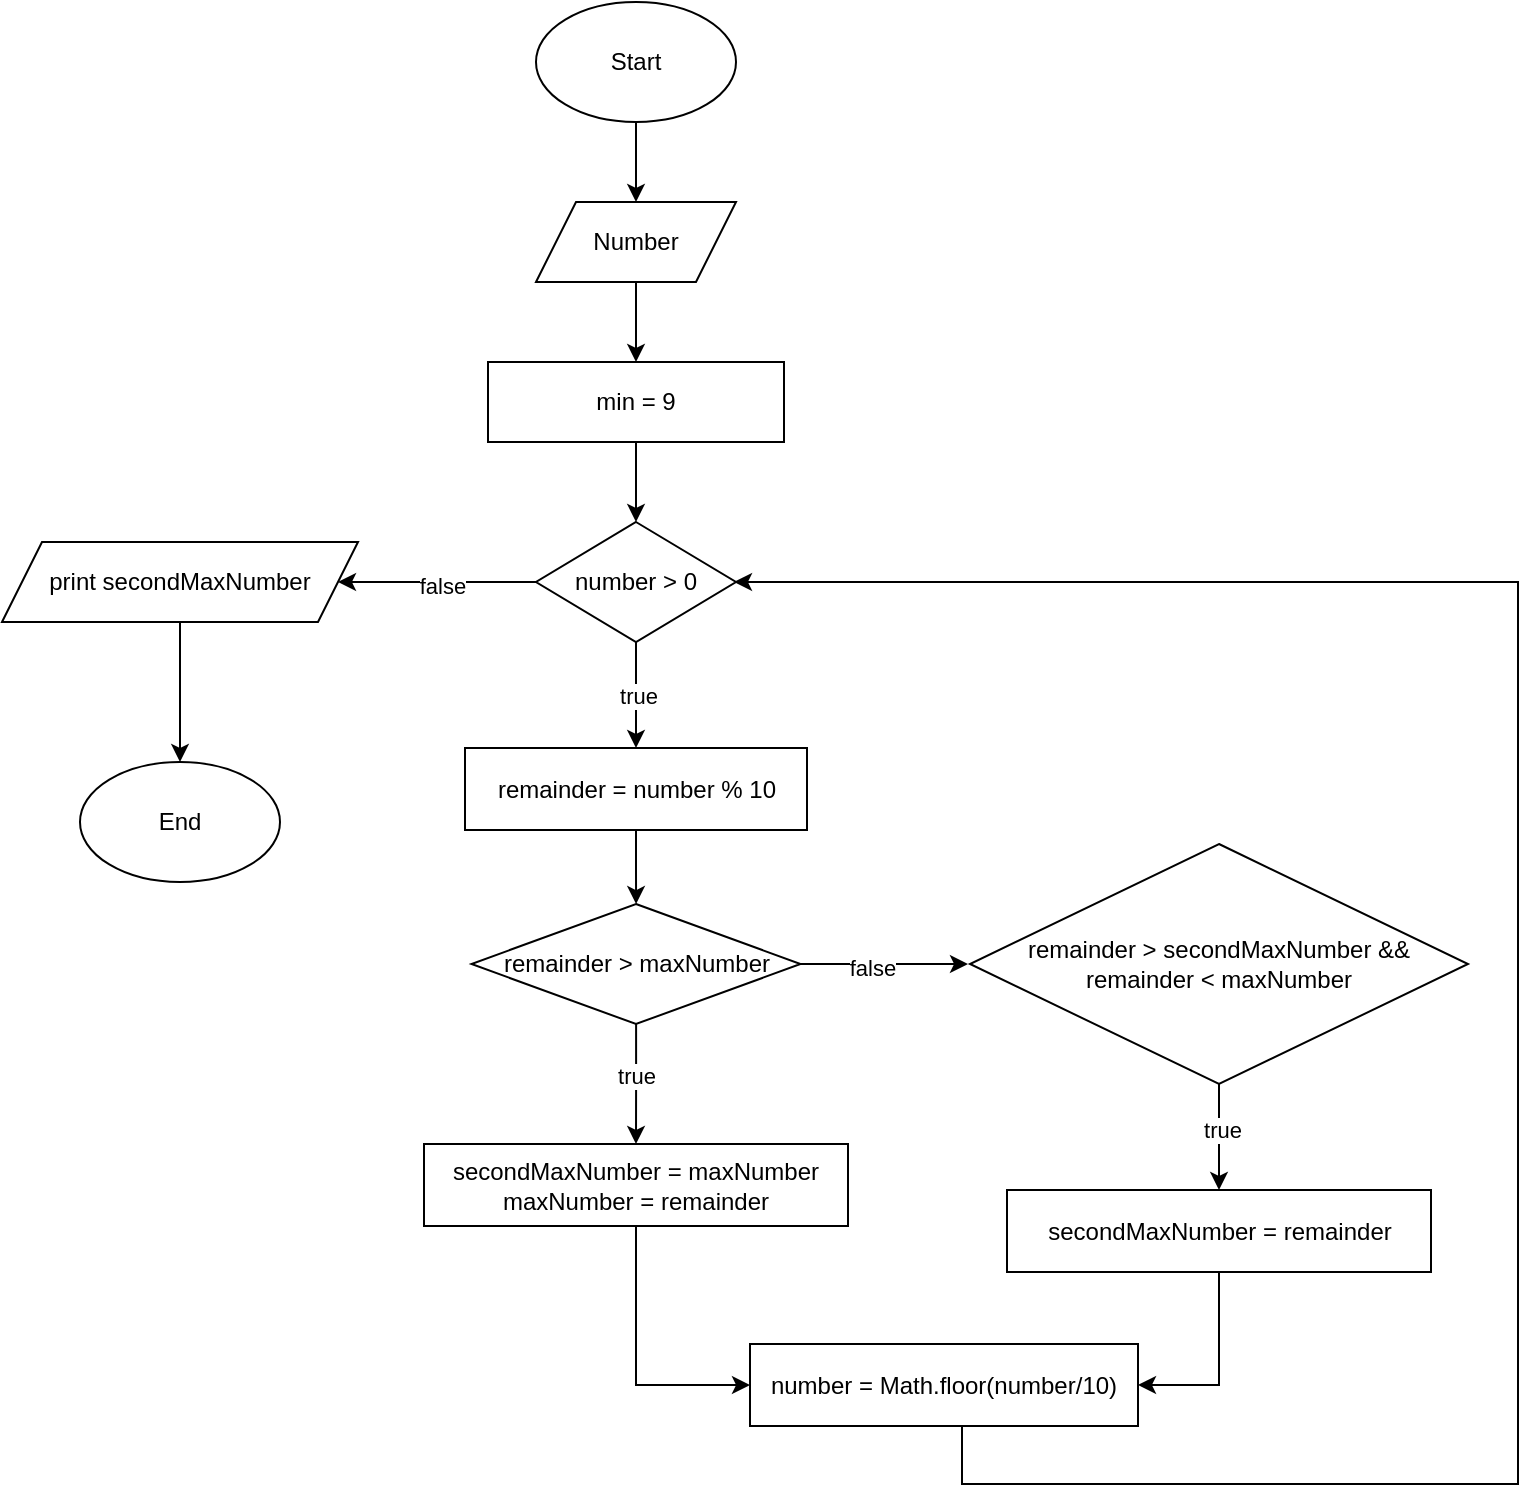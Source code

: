 <mxfile version="25.0.1">
  <diagram name="Page-1" id="J6qU1CufO3tT0paZhnID">
    <mxGraphModel dx="1188" dy="743" grid="0" gridSize="10" guides="1" tooltips="1" connect="1" arrows="1" fold="1" page="0" pageScale="1" pageWidth="827" pageHeight="1169" math="0" shadow="0">
      <root>
        <mxCell id="0" />
        <mxCell id="1" parent="0" />
        <mxCell id="n1ISIKl0yZO8UXlDY4mg-5" value="" style="edgeStyle=orthogonalEdgeStyle;rounded=0;orthogonalLoop=1;jettySize=auto;html=1;" edge="1" parent="1" source="n1ISIKl0yZO8UXlDY4mg-1" target="n1ISIKl0yZO8UXlDY4mg-2">
          <mxGeometry relative="1" as="geometry" />
        </mxCell>
        <mxCell id="n1ISIKl0yZO8UXlDY4mg-1" value="Start" style="ellipse;whiteSpace=wrap;html=1;" vertex="1" parent="1">
          <mxGeometry x="-40" y="100" width="100" height="60" as="geometry" />
        </mxCell>
        <mxCell id="n1ISIKl0yZO8UXlDY4mg-6" value="" style="edgeStyle=orthogonalEdgeStyle;rounded=0;orthogonalLoop=1;jettySize=auto;html=1;" edge="1" parent="1" source="n1ISIKl0yZO8UXlDY4mg-2" target="n1ISIKl0yZO8UXlDY4mg-3">
          <mxGeometry relative="1" as="geometry" />
        </mxCell>
        <mxCell id="n1ISIKl0yZO8UXlDY4mg-2" value="Number" style="shape=parallelogram;perimeter=parallelogramPerimeter;whiteSpace=wrap;html=1;fixedSize=1;" vertex="1" parent="1">
          <mxGeometry x="-40" y="200" width="100" height="40" as="geometry" />
        </mxCell>
        <mxCell id="n1ISIKl0yZO8UXlDY4mg-7" value="" style="edgeStyle=orthogonalEdgeStyle;rounded=0;orthogonalLoop=1;jettySize=auto;html=1;" edge="1" parent="1" source="n1ISIKl0yZO8UXlDY4mg-3" target="n1ISIKl0yZO8UXlDY4mg-4">
          <mxGeometry relative="1" as="geometry" />
        </mxCell>
        <mxCell id="n1ISIKl0yZO8UXlDY4mg-3" value="min = 9" style="rounded=0;whiteSpace=wrap;html=1;" vertex="1" parent="1">
          <mxGeometry x="-64" y="280" width="148" height="40" as="geometry" />
        </mxCell>
        <mxCell id="n1ISIKl0yZO8UXlDY4mg-30" value="" style="edgeStyle=orthogonalEdgeStyle;rounded=0;orthogonalLoop=1;jettySize=auto;html=1;" edge="1" parent="1" source="n1ISIKl0yZO8UXlDY4mg-4" target="n1ISIKl0yZO8UXlDY4mg-29">
          <mxGeometry relative="1" as="geometry" />
        </mxCell>
        <mxCell id="n1ISIKl0yZO8UXlDY4mg-34" value="false" style="edgeLabel;html=1;align=center;verticalAlign=middle;resizable=0;points=[];" vertex="1" connectable="0" parent="n1ISIKl0yZO8UXlDY4mg-30">
          <mxGeometry x="-0.044" y="2" relative="1" as="geometry">
            <mxPoint as="offset" />
          </mxGeometry>
        </mxCell>
        <mxCell id="n1ISIKl0yZO8UXlDY4mg-35" value="" style="edgeStyle=orthogonalEdgeStyle;rounded=0;orthogonalLoop=1;jettySize=auto;html=1;" edge="1" parent="1" source="n1ISIKl0yZO8UXlDY4mg-4" target="n1ISIKl0yZO8UXlDY4mg-23">
          <mxGeometry relative="1" as="geometry" />
        </mxCell>
        <mxCell id="n1ISIKl0yZO8UXlDY4mg-36" value="true" style="edgeLabel;html=1;align=center;verticalAlign=middle;resizable=0;points=[];" vertex="1" connectable="0" parent="n1ISIKl0yZO8UXlDY4mg-35">
          <mxGeometry y="1" relative="1" as="geometry">
            <mxPoint as="offset" />
          </mxGeometry>
        </mxCell>
        <mxCell id="n1ISIKl0yZO8UXlDY4mg-4" value="number &amp;gt; 0" style="rhombus;whiteSpace=wrap;html=1;" vertex="1" parent="1">
          <mxGeometry x="-40" y="360" width="100" height="60" as="geometry" />
        </mxCell>
        <mxCell id="n1ISIKl0yZO8UXlDY4mg-40" value="" style="edgeStyle=orthogonalEdgeStyle;rounded=0;orthogonalLoop=1;jettySize=auto;html=1;" edge="1" parent="1" source="n1ISIKl0yZO8UXlDY4mg-23" target="n1ISIKl0yZO8UXlDY4mg-39">
          <mxGeometry relative="1" as="geometry" />
        </mxCell>
        <mxCell id="n1ISIKl0yZO8UXlDY4mg-23" value="remainder = number % 10" style="rounded=0;whiteSpace=wrap;html=1;" vertex="1" parent="1">
          <mxGeometry x="-75.5" y="473" width="171" height="41" as="geometry" />
        </mxCell>
        <mxCell id="n1ISIKl0yZO8UXlDY4mg-32" value="" style="edgeStyle=orthogonalEdgeStyle;rounded=0;orthogonalLoop=1;jettySize=auto;html=1;" edge="1" parent="1" source="n1ISIKl0yZO8UXlDY4mg-29" target="n1ISIKl0yZO8UXlDY4mg-31">
          <mxGeometry relative="1" as="geometry" />
        </mxCell>
        <mxCell id="n1ISIKl0yZO8UXlDY4mg-29" value="print secondMaxNumber" style="shape=parallelogram;perimeter=parallelogramPerimeter;whiteSpace=wrap;html=1;fixedSize=1;" vertex="1" parent="1">
          <mxGeometry x="-307" y="370" width="178" height="40" as="geometry" />
        </mxCell>
        <mxCell id="n1ISIKl0yZO8UXlDY4mg-31" value="End" style="ellipse;whiteSpace=wrap;html=1;" vertex="1" parent="1">
          <mxGeometry x="-268" y="480" width="100" height="60" as="geometry" />
        </mxCell>
        <mxCell id="n1ISIKl0yZO8UXlDY4mg-42" value="" style="edgeStyle=orthogonalEdgeStyle;rounded=0;orthogonalLoop=1;jettySize=auto;html=1;" edge="1" parent="1" source="n1ISIKl0yZO8UXlDY4mg-39" target="n1ISIKl0yZO8UXlDY4mg-41">
          <mxGeometry relative="1" as="geometry" />
        </mxCell>
        <mxCell id="n1ISIKl0yZO8UXlDY4mg-43" value="true" style="edgeLabel;html=1;align=center;verticalAlign=middle;resizable=0;points=[];" vertex="1" connectable="0" parent="n1ISIKl0yZO8UXlDY4mg-42">
          <mxGeometry x="-0.149" relative="1" as="geometry">
            <mxPoint as="offset" />
          </mxGeometry>
        </mxCell>
        <mxCell id="n1ISIKl0yZO8UXlDY4mg-46" value="" style="edgeStyle=orthogonalEdgeStyle;rounded=0;orthogonalLoop=1;jettySize=auto;html=1;" edge="1" parent="1" source="n1ISIKl0yZO8UXlDY4mg-39">
          <mxGeometry relative="1" as="geometry">
            <mxPoint x="176" y="581" as="targetPoint" />
          </mxGeometry>
        </mxCell>
        <mxCell id="n1ISIKl0yZO8UXlDY4mg-47" value="false" style="edgeLabel;html=1;align=center;verticalAlign=middle;resizable=0;points=[];" vertex="1" connectable="0" parent="n1ISIKl0yZO8UXlDY4mg-46">
          <mxGeometry x="-0.158" y="-2" relative="1" as="geometry">
            <mxPoint as="offset" />
          </mxGeometry>
        </mxCell>
        <mxCell id="n1ISIKl0yZO8UXlDY4mg-39" value="remainder &amp;gt; maxNumber" style="rhombus;whiteSpace=wrap;html=1;" vertex="1" parent="1">
          <mxGeometry x="-72.25" y="551" width="164.5" height="60" as="geometry" />
        </mxCell>
        <mxCell id="n1ISIKl0yZO8UXlDY4mg-55" style="edgeStyle=orthogonalEdgeStyle;rounded=0;orthogonalLoop=1;jettySize=auto;html=1;exitX=0.5;exitY=1;exitDx=0;exitDy=0;entryX=0;entryY=0.5;entryDx=0;entryDy=0;" edge="1" parent="1" source="n1ISIKl0yZO8UXlDY4mg-41" target="n1ISIKl0yZO8UXlDY4mg-54">
          <mxGeometry relative="1" as="geometry" />
        </mxCell>
        <mxCell id="n1ISIKl0yZO8UXlDY4mg-41" value="secondMaxNumber = maxNumber&lt;br&gt;maxNumber = remainder" style="rounded=0;whiteSpace=wrap;html=1;" vertex="1" parent="1">
          <mxGeometry x="-96" y="671" width="212" height="41" as="geometry" />
        </mxCell>
        <mxCell id="n1ISIKl0yZO8UXlDY4mg-52" value="" style="edgeStyle=orthogonalEdgeStyle;rounded=0;orthogonalLoop=1;jettySize=auto;html=1;" edge="1" parent="1" source="n1ISIKl0yZO8UXlDY4mg-50" target="n1ISIKl0yZO8UXlDY4mg-51">
          <mxGeometry relative="1" as="geometry" />
        </mxCell>
        <mxCell id="n1ISIKl0yZO8UXlDY4mg-53" value="true" style="edgeLabel;html=1;align=center;verticalAlign=middle;resizable=0;points=[];" vertex="1" connectable="0" parent="n1ISIKl0yZO8UXlDY4mg-52">
          <mxGeometry x="-0.151" y="1" relative="1" as="geometry">
            <mxPoint as="offset" />
          </mxGeometry>
        </mxCell>
        <mxCell id="n1ISIKl0yZO8UXlDY4mg-50" value="remainder &amp;gt; secondMaxNumber &amp;amp;&amp;amp;&lt;br&gt;remainder &amp;lt; maxNumber" style="rhombus;whiteSpace=wrap;html=1;" vertex="1" parent="1">
          <mxGeometry x="177" y="521" width="249" height="120" as="geometry" />
        </mxCell>
        <mxCell id="n1ISIKl0yZO8UXlDY4mg-56" style="edgeStyle=orthogonalEdgeStyle;rounded=0;orthogonalLoop=1;jettySize=auto;html=1;exitX=0.5;exitY=1;exitDx=0;exitDy=0;entryX=1;entryY=0.5;entryDx=0;entryDy=0;" edge="1" parent="1" source="n1ISIKl0yZO8UXlDY4mg-51" target="n1ISIKl0yZO8UXlDY4mg-54">
          <mxGeometry relative="1" as="geometry" />
        </mxCell>
        <mxCell id="n1ISIKl0yZO8UXlDY4mg-51" value="secondMaxNumber = remainder" style="rounded=0;whiteSpace=wrap;html=1;" vertex="1" parent="1">
          <mxGeometry x="195.5" y="694" width="212" height="41" as="geometry" />
        </mxCell>
        <mxCell id="n1ISIKl0yZO8UXlDY4mg-62" style="edgeStyle=orthogonalEdgeStyle;rounded=0;orthogonalLoop=1;jettySize=auto;html=1;exitX=0.534;exitY=0.976;exitDx=0;exitDy=0;entryX=1;entryY=0.5;entryDx=0;entryDy=0;exitPerimeter=0;" edge="1" parent="1" source="n1ISIKl0yZO8UXlDY4mg-54">
          <mxGeometry relative="1" as="geometry">
            <mxPoint x="173" y="849" as="sourcePoint" />
            <mxPoint x="59" y="390" as="targetPoint" />
            <Array as="points">
              <mxPoint x="173" y="811" />
              <mxPoint x="173" y="841" />
              <mxPoint x="451" y="841" />
              <mxPoint x="451" y="390" />
            </Array>
          </mxGeometry>
        </mxCell>
        <mxCell id="n1ISIKl0yZO8UXlDY4mg-54" value="number = Math.floor(number/10)" style="rounded=0;whiteSpace=wrap;html=1;" vertex="1" parent="1">
          <mxGeometry x="67" y="771" width="194" height="41" as="geometry" />
        </mxCell>
      </root>
    </mxGraphModel>
  </diagram>
</mxfile>
